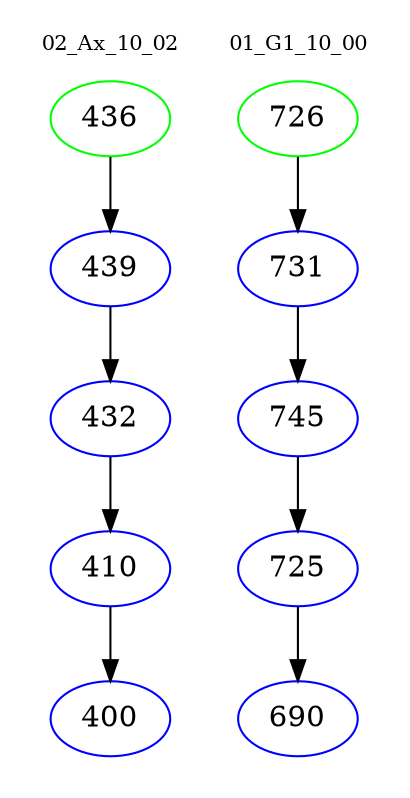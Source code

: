 digraph{
subgraph cluster_0 {
color = white
label = "02_Ax_10_02";
fontsize=10;
T0_436 [label="436", color="green"]
T0_436 -> T0_439 [color="black"]
T0_439 [label="439", color="blue"]
T0_439 -> T0_432 [color="black"]
T0_432 [label="432", color="blue"]
T0_432 -> T0_410 [color="black"]
T0_410 [label="410", color="blue"]
T0_410 -> T0_400 [color="black"]
T0_400 [label="400", color="blue"]
}
subgraph cluster_1 {
color = white
label = "01_G1_10_00";
fontsize=10;
T1_726 [label="726", color="green"]
T1_726 -> T1_731 [color="black"]
T1_731 [label="731", color="blue"]
T1_731 -> T1_745 [color="black"]
T1_745 [label="745", color="blue"]
T1_745 -> T1_725 [color="black"]
T1_725 [label="725", color="blue"]
T1_725 -> T1_690 [color="black"]
T1_690 [label="690", color="blue"]
}
}
